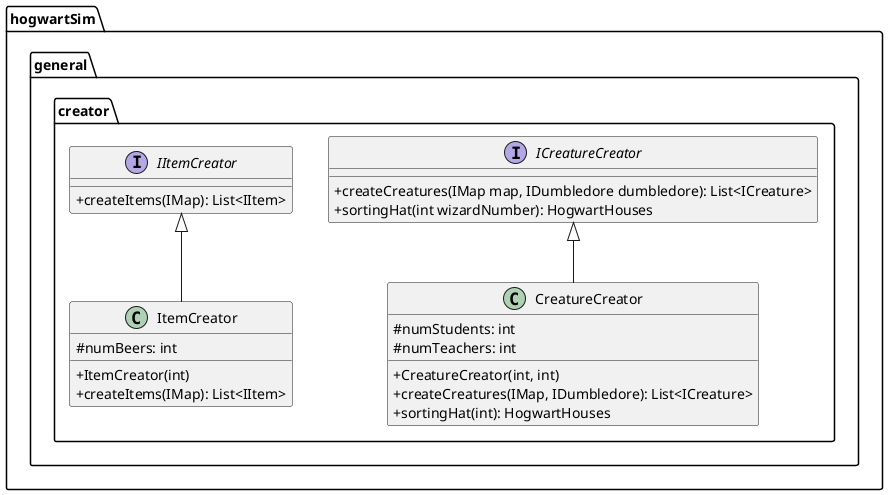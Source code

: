 @startuml
'https://plantuml.com/class-diagram

skinparam classAttributeIconSize 0

package hogwartSim.general.creator{
    interface ICreatureCreator{
        + createCreatures(IMap map, IDumbledore dumbledore): List<ICreature>
        + sortingHat(int wizardNumber): HogwartHouses
    }
    class CreatureCreator{
        #numStudents: int
        #numTeachers: int

        + CreatureCreator(int, int)
        + createCreatures(IMap, IDumbledore): List<ICreature>
        + sortingHat(int): HogwartHouses
    }
    interface IItemCreator{
        + createItems(IMap): List<IItem>
    }
    class ItemCreator{
        #numBeers: int

        + ItemCreator(int)
        + createItems(IMap): List<IItem>
    }
ICreatureCreator <|-- CreatureCreator
IItemCreator <|-- ItemCreator
}

@enduml